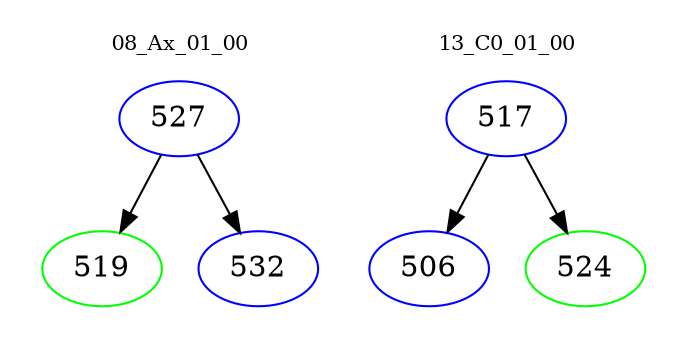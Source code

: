 digraph{
subgraph cluster_0 {
color = white
label = "08_Ax_01_00";
fontsize=10;
T0_527 [label="527", color="blue"]
T0_527 -> T0_519 [color="black"]
T0_519 [label="519", color="green"]
T0_527 -> T0_532 [color="black"]
T0_532 [label="532", color="blue"]
}
subgraph cluster_1 {
color = white
label = "13_C0_01_00";
fontsize=10;
T1_517 [label="517", color="blue"]
T1_517 -> T1_506 [color="black"]
T1_506 [label="506", color="blue"]
T1_517 -> T1_524 [color="black"]
T1_524 [label="524", color="green"]
}
}
